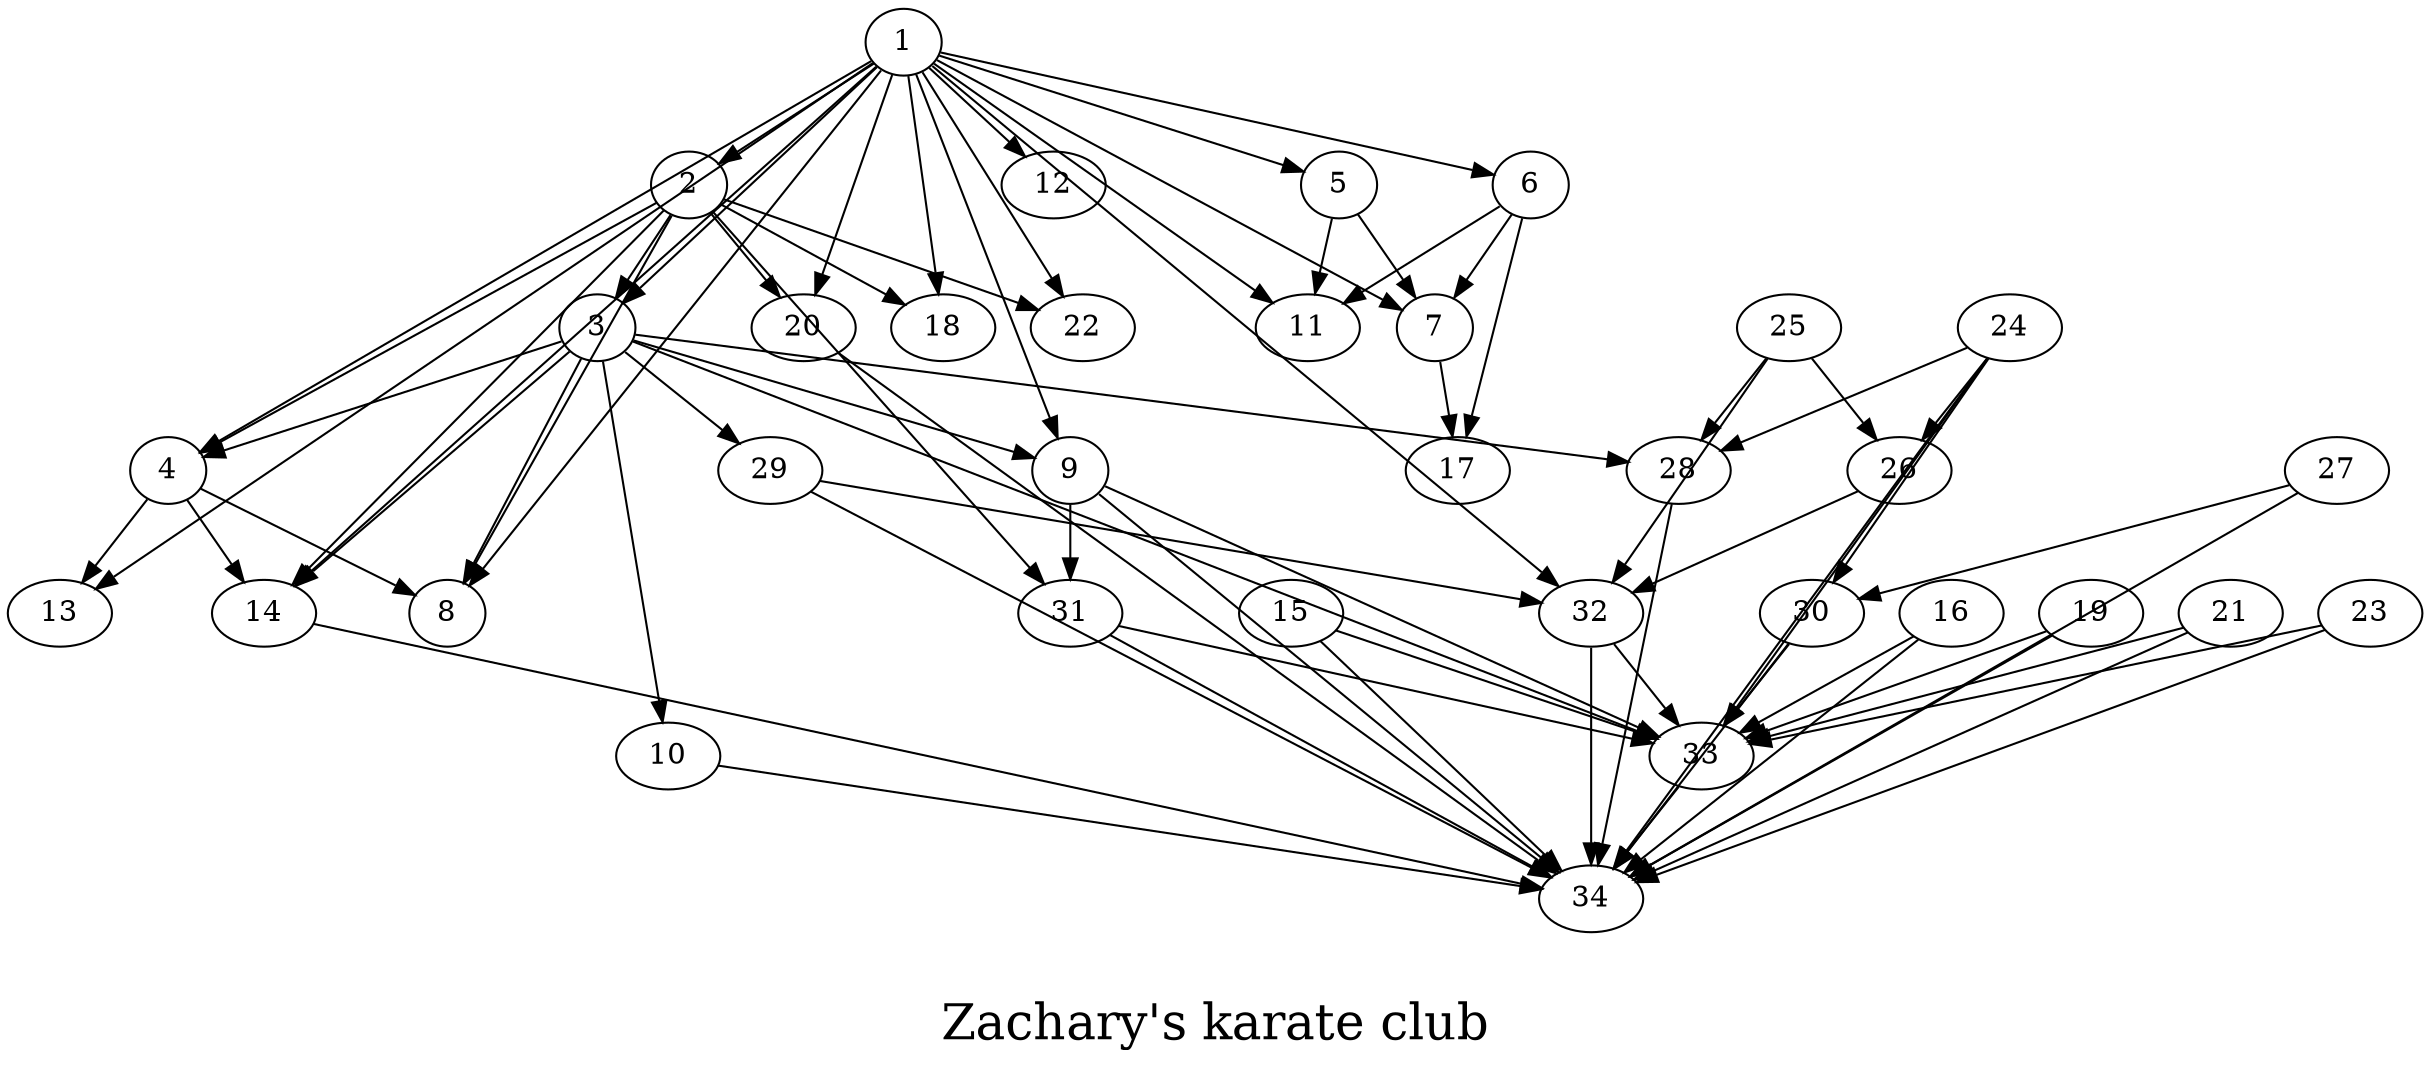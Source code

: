 /*****
Zachary's karate club
*****/

digraph G {
  graph [splines=false overlap=false]
  node  [shape=ellipse, width=0.3, height=0.3]
  1 ;
  2 ;
  3 ;
  4 ;
  5 ;
  6 ;
  7 ;
  8 ;
  9 ;
  10 ;
  11 ;
  12 ;
  13 ;
  14 ;
  17 ;
  18 ;
  20 ;
  22 ;
  24 ;
  26 ;
  25 ;
  28 ;
  29 ;
  30 ;
  27 ;
  31 ;
  32 ;
  33 ;
  15 ;
  16 ;
  19 ;
  21 ;
  23 ;
  34 ;
  1 -> 2;
  1 -> 3;
  1 -> 4;
  1 -> 5;
  1 -> 6;
  1 -> 7;
  1 -> 8;
  1 -> 9;
  1 -> 11;
  1 -> 12;
  1 -> 13;
  1 -> 14;
  1 -> 18;
  1 -> 20;
  1 -> 22;
  1 -> 32;
  2 -> 3;
  2 -> 4;
  2 -> 8;
  2 -> 14;
  2 -> 18;
  2 -> 20;
  2 -> 22;
  2 -> 31;
  3 -> 4;
  3 -> 8;
  3 -> 9;
  3 -> 10;
  3 -> 14;
  3 -> 28;
  3 -> 29;
  3 -> 33;
  4 -> 8;
  4 -> 13;
  4 -> 14;
  5 -> 7;
  5 -> 11;
  6 -> 7;
  6 -> 11;
  6 -> 17;
  7 -> 17;
  9 -> 31;
  9 -> 33;
  9 -> 34;
  10 -> 34;
  14 -> 34;
  20 -> 34;
  24 -> 26;
  24 -> 28;
  24 -> 30;
  24 -> 33;
  24 -> 34;
  26 -> 32;
  25 -> 26;
  25 -> 28;
  25 -> 32;
  28 -> 34;
  29 -> 32;
  29 -> 34;
  30 -> 33;
  30 -> 34;
  27 -> 30;
  27 -> 34;
  31 -> 33;
  31 -> 34;
  32 -> 33;
  32 -> 34;
  33 -> 34;
  15 -> 33;
  15 -> 34;
  16 -> 33;
  16 -> 34;
  19 -> 33;
  19 -> 34;
  21 -> 33;
  21 -> 34;
  23 -> 33;
  23 -> 34;
  label = "\nZachary's karate club\n";  fontsize=24;
}
